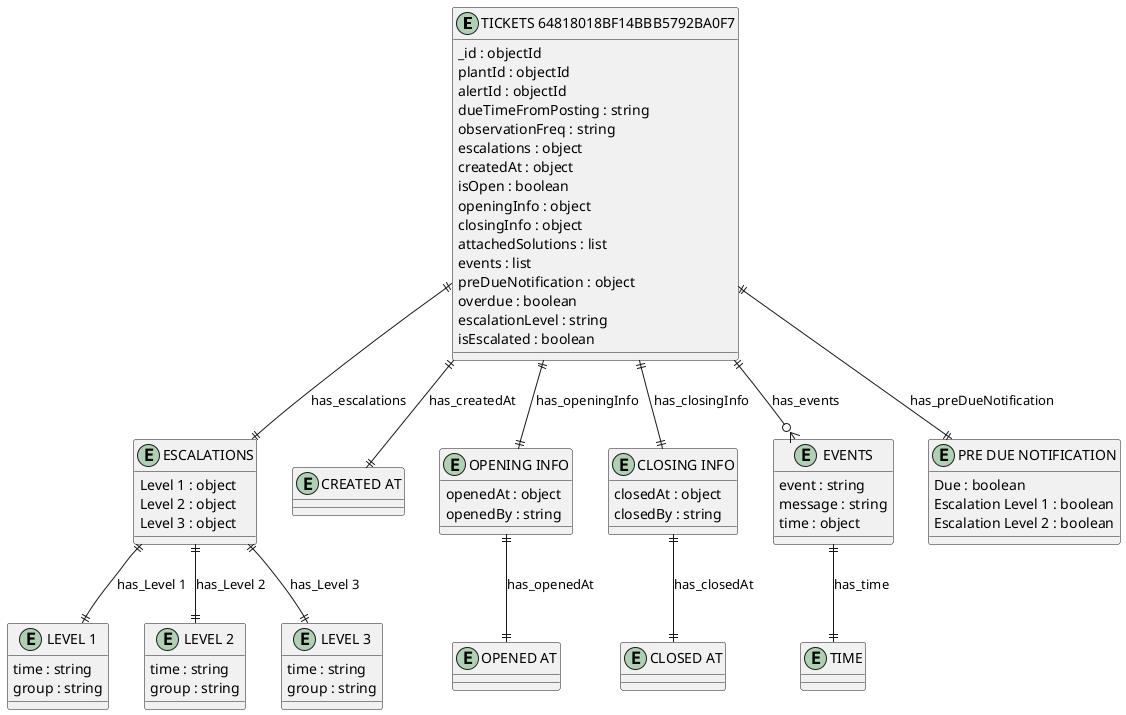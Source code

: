 @startuml TICKETS_64818018BF14BBB5792BA0F7_Diagram

entity "TICKETS 64818018BF14BBB5792BA0F7" as TICKETS_64818018BF14BBB5792BA0F7 {
  _id : objectId
  plantId : objectId
  alertId : objectId
  dueTimeFromPosting : string
  observationFreq : string
  escalations : object
  createdAt : object
  isOpen : boolean
  openingInfo : object
  closingInfo : object
  attachedSolutions : list
  events : list
  preDueNotification : object
  overdue : boolean
  escalationLevel : string
  isEscalated : boolean
}

entity "ESCALATIONS" as ESCALATIONS {
  Level 1 : object
  Level 2 : object
  Level 3 : object
}

entity "LEVEL 1" as LEVEL_1 {
  time : string
  group : string
}

entity "LEVEL 2" as LEVEL_2 {
  time : string
  group : string
}

entity "LEVEL 3" as LEVEL_3 {
  time : string
  group : string
}

entity "CREATED AT" as CREATED_AT {
}

entity "OPENING INFO" as OPENING_INFO {
  openedAt : object
  openedBy : string
}

entity "OPENED AT" as OPENED_AT {
}

entity "CLOSING INFO" as CLOSING_INFO {
  closedAt : object
  closedBy : string
}

entity "CLOSED AT" as CLOSED_AT {
}

entity "EVENTS" as EVENTS {
  event : string
  message : string
  time : object
}

entity "TIME" as TIME {
}

entity "PRE DUE NOTIFICATION" as PRE_DUE_NOTIFICATION {
  Due : boolean
  Escalation Level 1 : boolean
  Escalation Level 2 : boolean
}

' // Relationships
TICKETS_64818018BF14BBB5792BA0F7 ||--|| ESCALATIONS : has_escalations
ESCALATIONS ||--|| LEVEL_1 : has_Level 1
ESCALATIONS ||--|| LEVEL_2 : has_Level 2
ESCALATIONS ||--|| LEVEL_3 : has_Level 3
TICKETS_64818018BF14BBB5792BA0F7 ||--|| CREATED_AT : has_createdAt
TICKETS_64818018BF14BBB5792BA0F7 ||--|| OPENING_INFO : has_openingInfo
OPENING_INFO ||--|| OPENED_AT : has_openedAt
TICKETS_64818018BF14BBB5792BA0F7 ||--|| CLOSING_INFO : has_closingInfo
CLOSING_INFO ||--|| CLOSED_AT : has_closedAt
TICKETS_64818018BF14BBB5792BA0F7 ||--o{ EVENTS : has_events
EVENTS ||--|| TIME : has_time
TICKETS_64818018BF14BBB5792BA0F7 ||--|| PRE_DUE_NOTIFICATION : has_preDueNotification
@enduml